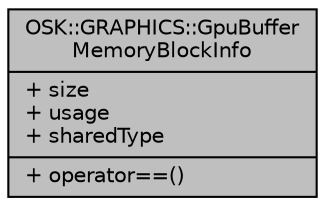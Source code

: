 digraph "OSK::GRAPHICS::GpuBufferMemoryBlockInfo"
{
 // INTERACTIVE_SVG=YES
 // LATEX_PDF_SIZE
  edge [fontname="Helvetica",fontsize="10",labelfontname="Helvetica",labelfontsize="10"];
  node [fontname="Helvetica",fontsize="10",shape=record];
  Node1 [label="{OSK::GRAPHICS::GpuBuffer\lMemoryBlockInfo\n|+ size\l+ usage\l+ sharedType\l|+ operator==()\l}",height=0.2,width=0.4,color="black", fillcolor="grey75", style="filled", fontcolor="black",tooltip=" "];
}
